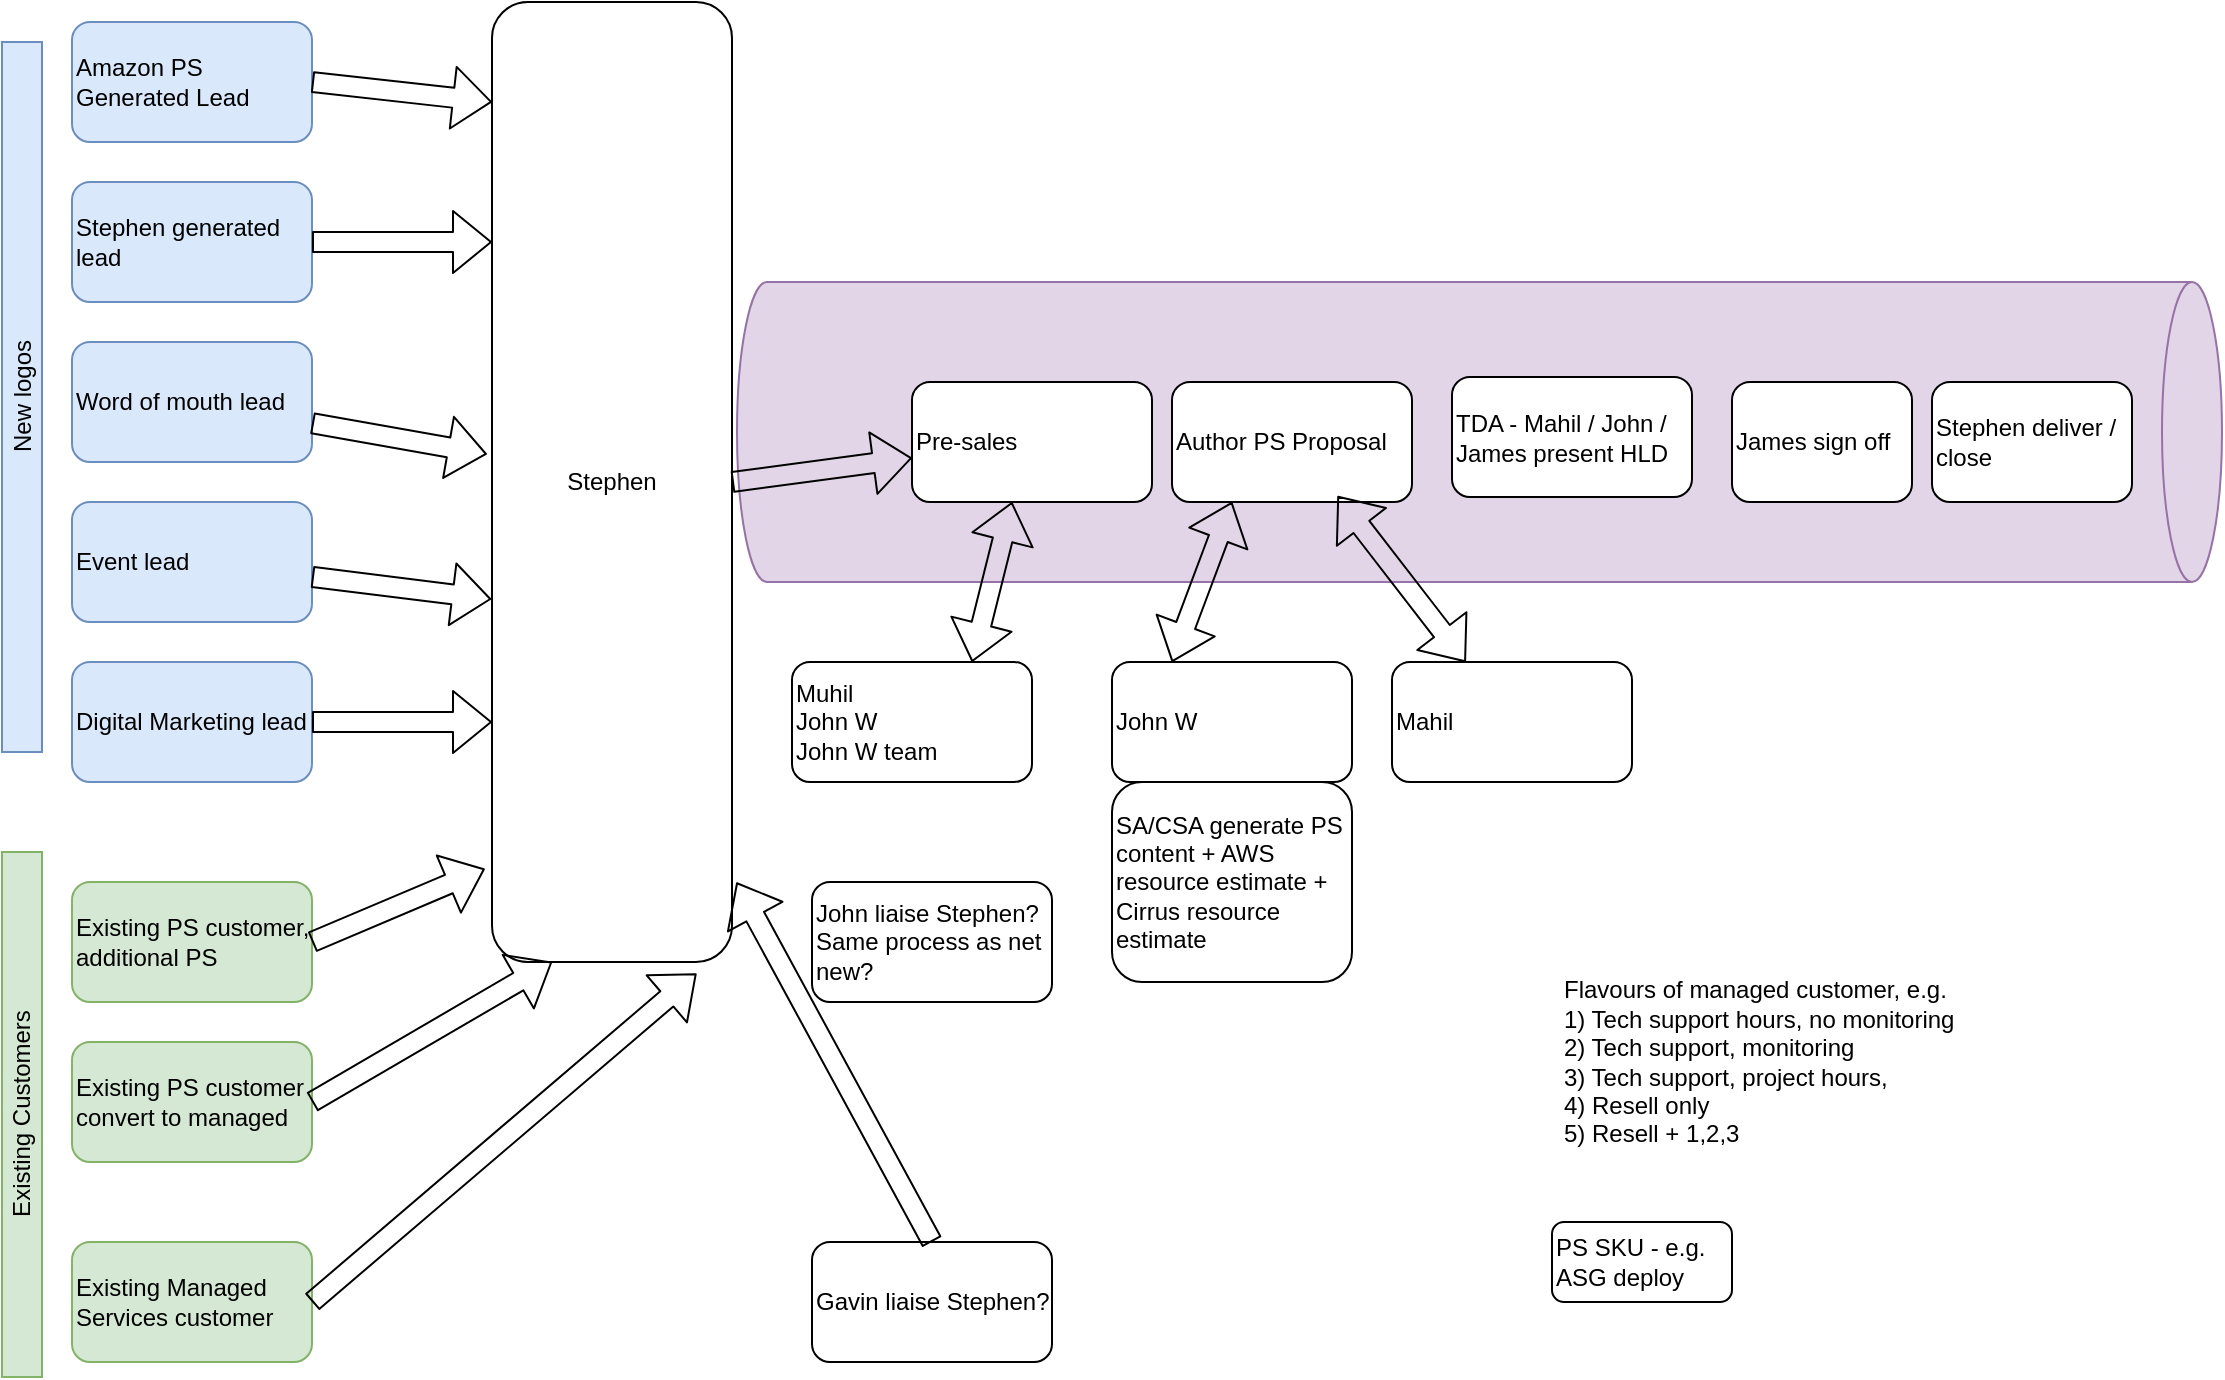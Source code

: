 <mxfile version="14.1.1" type="github" pages="4">
  <diagram id="ho1QO2U8nEk5dNVwzTMI" name="Sales Funnel">
    <mxGraphModel dx="1449" dy="675" grid="1" gridSize="10" guides="1" tooltips="1" connect="1" arrows="1" fold="1" page="1" pageScale="1" pageWidth="1169" pageHeight="827" math="0" shadow="0">
      <root>
        <mxCell id="0" />
        <mxCell id="1" parent="0" />
        <mxCell id="8zEjN8LGxmkn5kDTla0N-18" value="" style="shape=cylinder3;whiteSpace=wrap;html=1;boundedLbl=1;backgroundOutline=1;size=15;rotation=90;fillColor=#e1d5e7;strokeColor=#9673a6;" parent="1" vertex="1">
          <mxGeometry x="708.75" y="-66.25" width="150" height="742.5" as="geometry" />
        </mxCell>
        <mxCell id="KgLcx0yHhYFfOFIcbzr5-1" value="Amazon PS Generated Lead" style="rounded=1;whiteSpace=wrap;html=1;align=left;fillColor=#dae8fc;strokeColor=#6c8ebf;" parent="1" vertex="1">
          <mxGeometry x="80" y="100" width="120" height="60" as="geometry" />
        </mxCell>
        <mxCell id="KgLcx0yHhYFfOFIcbzr5-2" value="Stephen generated lead" style="rounded=1;whiteSpace=wrap;html=1;align=left;fillColor=#dae8fc;strokeColor=#6c8ebf;" parent="1" vertex="1">
          <mxGeometry x="80" y="180" width="120" height="60" as="geometry" />
        </mxCell>
        <mxCell id="KgLcx0yHhYFfOFIcbzr5-4" value="Existing Customers" style="text;html=1;strokeColor=#82b366;fillColor=#d5e8d4;align=center;verticalAlign=middle;whiteSpace=wrap;rounded=0;rotation=-90;" parent="1" vertex="1">
          <mxGeometry x="-76.25" y="636.25" width="262.5" height="20" as="geometry" />
        </mxCell>
        <mxCell id="KgLcx0yHhYFfOFIcbzr5-5" value="Word of mouth lead" style="rounded=1;whiteSpace=wrap;html=1;align=left;fillColor=#dae8fc;strokeColor=#6c8ebf;" parent="1" vertex="1">
          <mxGeometry x="80" y="260" width="120" height="60" as="geometry" />
        </mxCell>
        <mxCell id="KgLcx0yHhYFfOFIcbzr5-6" value="Event lead" style="rounded=1;whiteSpace=wrap;html=1;align=left;fillColor=#dae8fc;strokeColor=#6c8ebf;" parent="1" vertex="1">
          <mxGeometry x="80" y="340" width="120" height="60" as="geometry" />
        </mxCell>
        <mxCell id="KgLcx0yHhYFfOFIcbzr5-7" value="Digital Marketing lead" style="rounded=1;whiteSpace=wrap;html=1;align=left;fillColor=#dae8fc;strokeColor=#6c8ebf;" parent="1" vertex="1">
          <mxGeometry x="80" y="420" width="120" height="60" as="geometry" />
        </mxCell>
        <mxCell id="KgLcx0yHhYFfOFIcbzr5-9" value="Stephen" style="rounded=1;whiteSpace=wrap;html=1;align=center;" parent="1" vertex="1">
          <mxGeometry x="290" y="90" width="120" height="480" as="geometry" />
        </mxCell>
        <mxCell id="KgLcx0yHhYFfOFIcbzr5-10" value="Existing Managed Services customer" style="rounded=1;whiteSpace=wrap;html=1;align=left;fillColor=#d5e8d4;strokeColor=#82b366;" parent="1" vertex="1">
          <mxGeometry x="80" y="710" width="120" height="60" as="geometry" />
        </mxCell>
        <mxCell id="KgLcx0yHhYFfOFIcbzr5-12" value="Existing PS customer, additional PS" style="rounded=1;whiteSpace=wrap;html=1;align=left;fillColor=#d5e8d4;strokeColor=#82b366;" parent="1" vertex="1">
          <mxGeometry x="80" y="530" width="120" height="60" as="geometry" />
        </mxCell>
        <mxCell id="KgLcx0yHhYFfOFIcbzr5-13" value="Pre-sales" style="rounded=1;whiteSpace=wrap;html=1;align=left;" parent="1" vertex="1">
          <mxGeometry x="500" y="280" width="120" height="60" as="geometry" />
        </mxCell>
        <mxCell id="KgLcx0yHhYFfOFIcbzr5-14" value="Author PS Proposal" style="rounded=1;whiteSpace=wrap;html=1;align=left;" parent="1" vertex="1">
          <mxGeometry x="630" y="280" width="120" height="60" as="geometry" />
        </mxCell>
        <mxCell id="8zEjN8LGxmkn5kDTla0N-1" value="John W" style="rounded=1;whiteSpace=wrap;html=1;align=left;" parent="1" vertex="1">
          <mxGeometry x="600" y="420" width="120" height="60" as="geometry" />
        </mxCell>
        <mxCell id="8zEjN8LGxmkn5kDTla0N-2" value="James sign off" style="rounded=1;whiteSpace=wrap;html=1;align=left;" parent="1" vertex="1">
          <mxGeometry x="910" y="280" width="90" height="60" as="geometry" />
        </mxCell>
        <mxCell id="8zEjN8LGxmkn5kDTla0N-3" value="" style="shape=flexArrow;endArrow=classic;html=1;exitX=1;exitY=0.5;exitDx=0;exitDy=0;entryX=0.852;entryY=1.012;entryDx=0;entryDy=0;entryPerimeter=0;" parent="1" source="KgLcx0yHhYFfOFIcbzr5-10" target="KgLcx0yHhYFfOFIcbzr5-9" edge="1">
          <mxGeometry width="50" height="50" relative="1" as="geometry">
            <mxPoint x="620" y="510" as="sourcePoint" />
            <mxPoint x="670" y="460" as="targetPoint" />
          </mxGeometry>
        </mxCell>
        <mxCell id="8zEjN8LGxmkn5kDTla0N-4" value="" style="shape=flexArrow;endArrow=classic;html=1;exitX=1;exitY=0.5;exitDx=0;exitDy=0;entryX=-0.03;entryY=0.903;entryDx=0;entryDy=0;entryPerimeter=0;" parent="1" source="KgLcx0yHhYFfOFIcbzr5-12" target="KgLcx0yHhYFfOFIcbzr5-9" edge="1">
          <mxGeometry width="50" height="50" relative="1" as="geometry">
            <mxPoint x="210" y="580" as="sourcePoint" />
            <mxPoint x="270" y="560" as="targetPoint" />
          </mxGeometry>
        </mxCell>
        <mxCell id="8zEjN8LGxmkn5kDTla0N-5" value="" style="shape=flexArrow;endArrow=classic;html=1;exitX=1;exitY=0.5;exitDx=0;exitDy=0;entryX=0;entryY=0.75;entryDx=0;entryDy=0;" parent="1" target="KgLcx0yHhYFfOFIcbzr5-9" edge="1">
          <mxGeometry width="50" height="50" relative="1" as="geometry">
            <mxPoint x="200" y="450" as="sourcePoint" />
            <mxPoint x="350" y="220" as="targetPoint" />
          </mxGeometry>
        </mxCell>
        <mxCell id="8zEjN8LGxmkn5kDTla0N-6" value="Stephen deliver / close" style="rounded=1;whiteSpace=wrap;html=1;align=left;" parent="1" vertex="1">
          <mxGeometry x="1010" y="280" width="100" height="60" as="geometry" />
        </mxCell>
        <mxCell id="8zEjN8LGxmkn5kDTla0N-7" value="" style="shape=flexArrow;endArrow=classic;html=1;entryX=-0.003;entryY=0.622;entryDx=0;entryDy=0;entryPerimeter=0;" parent="1" source="KgLcx0yHhYFfOFIcbzr5-6" target="KgLcx0yHhYFfOFIcbzr5-9" edge="1">
          <mxGeometry width="50" height="50" relative="1" as="geometry">
            <mxPoint x="210" y="460" as="sourcePoint" />
            <mxPoint x="300" y="350" as="targetPoint" />
          </mxGeometry>
        </mxCell>
        <mxCell id="8zEjN8LGxmkn5kDTla0N-8" value="" style="shape=flexArrow;endArrow=classic;html=1;entryX=-0.021;entryY=0.471;entryDx=0;entryDy=0;entryPerimeter=0;" parent="1" source="KgLcx0yHhYFfOFIcbzr5-5" target="KgLcx0yHhYFfOFIcbzr5-9" edge="1">
          <mxGeometry width="50" height="50" relative="1" as="geometry">
            <mxPoint x="210" y="350" as="sourcePoint" />
            <mxPoint x="290" y="290" as="targetPoint" />
          </mxGeometry>
        </mxCell>
        <mxCell id="8zEjN8LGxmkn5kDTla0N-9" value="Gavin liaise Stephen?&lt;br&gt;" style="rounded=1;whiteSpace=wrap;html=1;align=left;" parent="1" vertex="1">
          <mxGeometry x="450" y="710" width="120" height="60" as="geometry" />
        </mxCell>
        <mxCell id="8zEjN8LGxmkn5kDTla0N-11" value="John liaise Stephen?Same process as net new?" style="rounded=1;whiteSpace=wrap;html=1;align=left;" parent="1" vertex="1">
          <mxGeometry x="450" y="530" width="120" height="60" as="geometry" />
        </mxCell>
        <mxCell id="8zEjN8LGxmkn5kDTla0N-12" value="" style="shape=flexArrow;endArrow=classic;html=1;exitX=0.5;exitY=0;exitDx=0;exitDy=0;entryX=1.019;entryY=0.917;entryDx=0;entryDy=0;entryPerimeter=0;" parent="1" source="8zEjN8LGxmkn5kDTla0N-9" target="KgLcx0yHhYFfOFIcbzr5-9" edge="1">
          <mxGeometry width="50" height="50" relative="1" as="geometry">
            <mxPoint x="390" y="610" as="sourcePoint" />
            <mxPoint x="391.04" y="489.1" as="targetPoint" />
          </mxGeometry>
        </mxCell>
        <mxCell id="8zEjN8LGxmkn5kDTla0N-13" value="" style="shape=flexArrow;endArrow=classic;html=1;entryX=0;entryY=0.25;entryDx=0;entryDy=0;exitX=1;exitY=0.5;exitDx=0;exitDy=0;" parent="1" source="KgLcx0yHhYFfOFIcbzr5-2" target="KgLcx0yHhYFfOFIcbzr5-9" edge="1">
          <mxGeometry width="50" height="50" relative="1" as="geometry">
            <mxPoint x="210" y="290" as="sourcePoint" />
            <mxPoint x="300" y="275" as="targetPoint" />
          </mxGeometry>
        </mxCell>
        <mxCell id="8zEjN8LGxmkn5kDTla0N-14" value="Mahil" style="rounded=1;whiteSpace=wrap;html=1;align=left;" parent="1" vertex="1">
          <mxGeometry x="740" y="420" width="120" height="60" as="geometry" />
        </mxCell>
        <mxCell id="8zEjN8LGxmkn5kDTla0N-16" value="" style="shape=flexArrow;endArrow=classic;html=1;exitX=1;exitY=0.5;exitDx=0;exitDy=0;" parent="1" source="KgLcx0yHhYFfOFIcbzr5-1" edge="1">
          <mxGeometry width="50" height="50" relative="1" as="geometry">
            <mxPoint x="210" y="220" as="sourcePoint" />
            <mxPoint x="290" y="140" as="targetPoint" />
          </mxGeometry>
        </mxCell>
        <mxCell id="8zEjN8LGxmkn5kDTla0N-17" value="" style="shape=flexArrow;endArrow=classic;html=1;exitX=1;exitY=0.5;exitDx=0;exitDy=0;" parent="1" source="KgLcx0yHhYFfOFIcbzr5-9" target="KgLcx0yHhYFfOFIcbzr5-13" edge="1">
          <mxGeometry width="50" height="50" relative="1" as="geometry">
            <mxPoint x="210" y="295.281" as="sourcePoint" />
            <mxPoint x="297.48" y="288.4" as="targetPoint" />
          </mxGeometry>
        </mxCell>
        <mxCell id="8zEjN8LGxmkn5kDTla0N-19" value="Existing PS customer convert to managed" style="rounded=1;whiteSpace=wrap;html=1;align=left;fillColor=#d5e8d4;strokeColor=#82b366;" parent="1" vertex="1">
          <mxGeometry x="80" y="610" width="120" height="60" as="geometry" />
        </mxCell>
        <mxCell id="8zEjN8LGxmkn5kDTla0N-20" value="Flavours of managed customer, e.g.&lt;br&gt;1) Tech support hours, no monitoring&lt;br&gt;2) Tech support, monitoring&lt;br&gt;3) Tech support, project hours,&amp;nbsp;&lt;br&gt;4) Resell only&lt;br&gt;5) Resell + 1,2,3" style="text;html=1;strokeColor=none;fillColor=none;align=left;verticalAlign=middle;whiteSpace=wrap;rounded=0;" parent="1" vertex="1">
          <mxGeometry x="823.75" y="610" width="246.25" height="20" as="geometry" />
        </mxCell>
        <mxCell id="8zEjN8LGxmkn5kDTla0N-22" value="" style="shape=flexArrow;endArrow=classic;startArrow=classic;html=1;exitX=0.25;exitY=0;exitDx=0;exitDy=0;entryX=0.25;entryY=1;entryDx=0;entryDy=0;" parent="1" edge="1" target="KgLcx0yHhYFfOFIcbzr5-14" source="8zEjN8LGxmkn5kDTla0N-1">
          <mxGeometry width="50" height="50" relative="1" as="geometry">
            <mxPoint x="700" y="420" as="sourcePoint" />
            <mxPoint x="720" y="340" as="targetPoint" />
          </mxGeometry>
        </mxCell>
        <mxCell id="8zEjN8LGxmkn5kDTla0N-23" value="SA/CSA generate PS content + AWS resource estimate + Cirrus resource estimate" style="rounded=1;whiteSpace=wrap;html=1;align=left;" parent="1" vertex="1">
          <mxGeometry x="600" y="480" width="120" height="100" as="geometry" />
        </mxCell>
        <mxCell id="8zEjN8LGxmkn5kDTla0N-24" value="New logos" style="text;html=1;strokeColor=#6c8ebf;fillColor=#dae8fc;align=center;verticalAlign=middle;whiteSpace=wrap;rounded=0;rotation=-90;" parent="1" vertex="1">
          <mxGeometry x="-122.5" y="277.5" width="355" height="20" as="geometry" />
        </mxCell>
        <mxCell id="8zEjN8LGxmkn5kDTla0N-26" value="" style="shape=flexArrow;endArrow=classic;html=1;exitX=1;exitY=0.5;exitDx=0;exitDy=0;entryX=0.25;entryY=1;entryDx=0;entryDy=0;" parent="1" source="8zEjN8LGxmkn5kDTla0N-19" target="KgLcx0yHhYFfOFIcbzr5-9" edge="1">
          <mxGeometry width="50" height="50" relative="1" as="geometry">
            <mxPoint x="200" y="636.25" as="sourcePoint" />
            <mxPoint x="270" y="636.25" as="targetPoint" />
          </mxGeometry>
        </mxCell>
        <mxCell id="hzwAfNqWGflxvxbllieF-1" value="Muhil&lt;br&gt;John W&lt;br&gt;John W team" style="rounded=1;whiteSpace=wrap;html=1;align=left;" parent="1" vertex="1">
          <mxGeometry x="440" y="420" width="120" height="60" as="geometry" />
        </mxCell>
        <mxCell id="hzwAfNqWGflxvxbllieF-2" value="" style="shape=flexArrow;endArrow=classic;startArrow=classic;html=1;exitX=0.75;exitY=0;exitDx=0;exitDy=0;entryX=0.75;entryY=1;entryDx=0;entryDy=0;" parent="1" edge="1">
          <mxGeometry width="50" height="50" relative="1" as="geometry">
            <mxPoint x="530" y="420.0" as="sourcePoint" />
            <mxPoint x="550" y="340.0" as="targetPoint" />
          </mxGeometry>
        </mxCell>
        <mxCell id="hzwAfNqWGflxvxbllieF-3" value="PS SKU - e.g. ASG deploy" style="rounded=1;whiteSpace=wrap;html=1;align=left;" parent="1" vertex="1">
          <mxGeometry x="820" y="700" width="90" height="40" as="geometry" />
        </mxCell>
        <mxCell id="wUik8fHGQ7iqgYN6UAxC-1" value="TDA - Mahil / John / James present HLD" style="rounded=1;whiteSpace=wrap;html=1;align=left;" vertex="1" parent="1">
          <mxGeometry x="770" y="277.5" width="120" height="60" as="geometry" />
        </mxCell>
        <mxCell id="wUik8fHGQ7iqgYN6UAxC-3" value="" style="shape=flexArrow;endArrow=classic;startArrow=classic;html=1;entryX=0.69;entryY=0.95;entryDx=0;entryDy=0;entryPerimeter=0;" edge="1" parent="1" source="8zEjN8LGxmkn5kDTla0N-14" target="KgLcx0yHhYFfOFIcbzr5-14">
          <mxGeometry width="50" height="50" relative="1" as="geometry">
            <mxPoint x="710" y="430" as="sourcePoint" />
            <mxPoint x="730" y="350" as="targetPoint" />
          </mxGeometry>
        </mxCell>
      </root>
    </mxGraphModel>
  </diagram>
  <diagram id="932f-S1QaRRjzjCXm46r" name="PS">
    <mxGraphModel dx="1449" dy="675" grid="1" gridSize="10" guides="1" tooltips="1" connect="1" arrows="1" fold="1" page="1" pageScale="1" pageWidth="1169" pageHeight="827" math="0" shadow="0">
      <root>
        <mxCell id="ET1MKJ4apy0ET9dkxIQE-0" />
        <mxCell id="ET1MKJ4apy0ET9dkxIQE-1" parent="ET1MKJ4apy0ET9dkxIQE-0" />
        <mxCell id="csxGHYVA_0lbzSThSeI9-0" value="Scheduling" style="rounded=1;whiteSpace=wrap;html=1;align=left;" parent="ET1MKJ4apy0ET9dkxIQE-1" vertex="1">
          <mxGeometry x="200" y="200" width="120" height="60" as="geometry" />
        </mxCell>
        <mxCell id="ssYrKZRzWKLqGrJXFF3S-0" value="Delivery/payment Milestones&amp;nbsp;" style="rounded=1;whiteSpace=wrap;html=1;align=left;" parent="ET1MKJ4apy0ET9dkxIQE-1" vertex="1">
          <mxGeometry x="60" y="200" width="120" height="60" as="geometry" />
        </mxCell>
        <mxCell id="ssYrKZRzWKLqGrJXFF3S-1" value="Discovery&lt;br&gt;Customer reported truthfully on prereq?" style="rounded=1;whiteSpace=wrap;html=1;align=left;" parent="ET1MKJ4apy0ET9dkxIQE-1" vertex="1">
          <mxGeometry x="340" y="200" width="120" height="60" as="geometry" />
        </mxCell>
        <mxCell id="ssYrKZRzWKLqGrJXFF3S-2" value="Breakpoint - ok to go?" style="rounded=1;whiteSpace=wrap;html=1;align=left;" parent="ET1MKJ4apy0ET9dkxIQE-1" vertex="1">
          <mxGeometry x="480" y="200" width="120" height="60" as="geometry" />
        </mxCell>
        <mxCell id="ssYrKZRzWKLqGrJXFF3S-3" value="Design" style="rounded=1;whiteSpace=wrap;html=1;align=left;" parent="ET1MKJ4apy0ET9dkxIQE-1" vertex="1">
          <mxGeometry x="620" y="200" width="120" height="60" as="geometry" />
        </mxCell>
        <mxCell id="SBBvhC0sCpfQM56uXKch-0" value="John W own design doc?" style="rounded=1;whiteSpace=wrap;html=1;align=left;" parent="ET1MKJ4apy0ET9dkxIQE-1" vertex="1">
          <mxGeometry x="620" y="270" width="120" height="60" as="geometry" />
        </mxCell>
        <mxCell id="SBBvhC0sCpfQM56uXKch-1" value="John W team author" style="rounded=1;whiteSpace=wrap;html=1;align=left;" parent="ET1MKJ4apy0ET9dkxIQE-1" vertex="1">
          <mxGeometry x="620" y="340" width="120" height="60" as="geometry" />
        </mxCell>
        <mxCell id="SBBvhC0sCpfQM56uXKch-2" value="Design sign off" style="rounded=1;whiteSpace=wrap;html=1;align=left;" parent="ET1MKJ4apy0ET9dkxIQE-1" vertex="1">
          <mxGeometry x="890" y="200" width="120" height="60" as="geometry" />
        </mxCell>
        <mxCell id="SBBvhC0sCpfQM56uXKch-3" value="TDA" style="rounded=1;whiteSpace=wrap;html=1;align=left;" parent="ET1MKJ4apy0ET9dkxIQE-1" vertex="1">
          <mxGeometry x="750" y="200" width="120" height="60" as="geometry" />
        </mxCell>
        <mxCell id="SBBvhC0sCpfQM56uXKch-4" value="Implementation" style="rounded=1;whiteSpace=wrap;html=1;align=left;" parent="ET1MKJ4apy0ET9dkxIQE-1" vertex="1">
          <mxGeometry x="1020" y="200" width="120" height="60" as="geometry" />
        </mxCell>
        <mxCell id="SBBvhC0sCpfQM56uXKch-5" value="Documentation" style="rounded=1;whiteSpace=wrap;html=1;align=left;" parent="ET1MKJ4apy0ET9dkxIQE-1" vertex="1">
          <mxGeometry x="1160" y="200" width="120" height="60" as="geometry" />
        </mxCell>
        <mxCell id="SBBvhC0sCpfQM56uXKch-6" value="Project sign off" style="rounded=1;whiteSpace=wrap;html=1;align=left;" parent="ET1MKJ4apy0ET9dkxIQE-1" vertex="1">
          <mxGeometry x="1300" y="200" width="120" height="60" as="geometry" />
        </mxCell>
        <mxCell id="SBBvhC0sCpfQM56uXKch-7" value="John W own solution documentation sign off?" style="rounded=1;whiteSpace=wrap;html=1;align=left;" parent="ET1MKJ4apy0ET9dkxIQE-1" vertex="1">
          <mxGeometry x="1160" y="270" width="120" height="60" as="geometry" />
        </mxCell>
        <mxCell id="SBBvhC0sCpfQM56uXKch-8" value="Sales close out&amp;nbsp; / expand" style="rounded=1;whiteSpace=wrap;html=1;align=left;" parent="ET1MKJ4apy0ET9dkxIQE-1" vertex="1">
          <mxGeometry x="1440" y="200" width="120" height="60" as="geometry" />
        </mxCell>
        <mxCell id="Aykso3s4_XLSSmcP3YIh-0" value="PS breakdown&lt;br&gt;&lt;br&gt;1.App Migrations&lt;br&gt;2. Well Arch Reviews&lt;br&gt;3.&amp;nbsp;" style="text;html=1;strokeColor=none;fillColor=none;align=left;verticalAlign=middle;whiteSpace=wrap;rounded=0;" parent="ET1MKJ4apy0ET9dkxIQE-1" vertex="1">
          <mxGeometry x="100" y="480" width="130" height="20" as="geometry" />
        </mxCell>
        <mxCell id="Aykso3s4_XLSSmcP3YIh-1" value="If these processes look ok - would any of previous issues been caught?" style="text;html=1;strokeColor=none;fillColor=none;align=center;verticalAlign=middle;whiteSpace=wrap;rounded=0;" parent="ET1MKJ4apy0ET9dkxIQE-1" vertex="1">
          <mxGeometry x="550" y="490" width="410" height="20" as="geometry" />
        </mxCell>
        <mxCell id="Aykso3s4_XLSSmcP3YIh-2" value="Documentation - opp to bill 2 days+ light/full doc" style="text;html=1;strokeColor=none;fillColor=none;align=center;verticalAlign=middle;whiteSpace=wrap;rounded=0;" parent="ET1MKJ4apy0ET9dkxIQE-1" vertex="1">
          <mxGeometry x="320" y="580" width="160" height="20" as="geometry" />
        </mxCell>
        <mxCell id="S5VU15MbwlWNfS7kyp7R-0" value="e.g. DNS ownership" style="rounded=1;whiteSpace=wrap;html=1;align=left;" parent="ET1MKJ4apy0ET9dkxIQE-1" vertex="1">
          <mxGeometry x="340" y="290" width="120" height="40" as="geometry" />
        </mxCell>
      </root>
    </mxGraphModel>
  </diagram>
  <diagram id="odW1iXzeqLhZ5GxUIzrW" name="MS">
    <mxGraphModel dx="877" dy="643" grid="1" gridSize="10" guides="1" tooltips="1" connect="1" arrows="1" fold="1" page="1" pageScale="1" pageWidth="1169" pageHeight="827" math="0" shadow="0">
      <root>
        <mxCell id="pt1xglrDcdgQ7_IVC4mi-0" />
        <mxCell id="pt1xglrDcdgQ7_IVC4mi-1" parent="pt1xglrDcdgQ7_IVC4mi-0" />
        <mxCell id="2shBsdNcsNnZIBX6vlr2-0" value="Monitoring alarm" style="rounded=1;whiteSpace=wrap;html=1;align=left;" parent="pt1xglrDcdgQ7_IVC4mi-1" vertex="1">
          <mxGeometry x="80" y="140" width="120" height="60" as="geometry" />
        </mxCell>
        <mxCell id="2shBsdNcsNnZIBX6vlr2-1" value="Customer call" style="rounded=1;whiteSpace=wrap;html=1;align=left;" parent="pt1xglrDcdgQ7_IVC4mi-1" vertex="1">
          <mxGeometry x="80" y="210" width="120" height="60" as="geometry" />
        </mxCell>
        <mxCell id="2shBsdNcsNnZIBX6vlr2-3" value="Customer email" style="rounded=1;whiteSpace=wrap;html=1;align=left;" parent="pt1xglrDcdgQ7_IVC4mi-1" vertex="1">
          <mxGeometry x="80" y="280" width="120" height="60" as="geometry" />
        </mxCell>
        <mxCell id="2shBsdNcsNnZIBX6vlr2-4" value="Contractual scheduled job" style="rounded=1;whiteSpace=wrap;html=1;align=left;" parent="pt1xglrDcdgQ7_IVC4mi-1" vertex="1">
          <mxGeometry x="80" y="70" width="120" height="60" as="geometry" />
        </mxCell>
        <mxCell id="2shBsdNcsNnZIBX6vlr2-5" value="Time tracking (JIRA)" style="rounded=1;whiteSpace=wrap;html=1;align=center;" parent="pt1xglrDcdgQ7_IVC4mi-1" vertex="1">
          <mxGeometry x="80" y="510" width="1030" height="40" as="geometry" />
        </mxCell>
        <mxCell id="2shBsdNcsNnZIBX6vlr2-6" value="Gavin" style="rounded=1;whiteSpace=wrap;html=1;align=left;" parent="pt1xglrDcdgQ7_IVC4mi-1" vertex="1">
          <mxGeometry x="510" y="300" width="120" height="60" as="geometry" />
        </mxCell>
        <mxCell id="2shBsdNcsNnZIBX6vlr2-7" value="CSA1" style="rounded=1;whiteSpace=wrap;html=1;align=left;" parent="pt1xglrDcdgQ7_IVC4mi-1" vertex="1">
          <mxGeometry x="630" y="200" width="120" height="60" as="geometry" />
        </mxCell>
        <mxCell id="2shBsdNcsNnZIBX6vlr2-8" value="CSA2" style="rounded=1;whiteSpace=wrap;html=1;align=left;" parent="pt1xglrDcdgQ7_IVC4mi-1" vertex="1">
          <mxGeometry x="630" y="260" width="120" height="60" as="geometry" />
        </mxCell>
        <mxCell id="2shBsdNcsNnZIBX6vlr2-9" value="CSA3" style="rounded=1;whiteSpace=wrap;html=1;align=left;" parent="pt1xglrDcdgQ7_IVC4mi-1" vertex="1">
          <mxGeometry x="630" y="320" width="120" height="60" as="geometry" />
        </mxCell>
        <mxCell id="2shBsdNcsNnZIBX6vlr2-11" value="Level 1 resolution&amp;nbsp;&lt;br&gt;Level 2 resolution&lt;br&gt;Level 3 resolution&lt;br&gt;Tickets per month - managment visibility&lt;br&gt;Tickets per month - customer visibility&lt;br&gt;Knowledge base - google drive doc - some confluence&lt;br&gt;Meeting notes - confluence" style="text;html=1;strokeColor=none;fillColor=none;align=left;verticalAlign=middle;whiteSpace=wrap;rounded=0;" parent="pt1xglrDcdgQ7_IVC4mi-1" vertex="1">
          <mxGeometry x="360" y="50" width="430" height="90" as="geometry" />
        </mxCell>
        <mxCell id="2shBsdNcsNnZIBX6vlr2-12" value="What are the typical work items of managed services?&lt;br&gt;&lt;br&gt;Break/fix of apps?&lt;br&gt;Fault finding&lt;br&gt;Log inspection&lt;br&gt;Security assessments&lt;br&gt;&lt;br&gt;&lt;br&gt;Some customers - x hours&lt;br&gt;" style="text;html=1;strokeColor=none;fillColor=none;align=left;verticalAlign=middle;whiteSpace=wrap;rounded=0;" parent="pt1xglrDcdgQ7_IVC4mi-1" vertex="1">
          <mxGeometry x="860" y="57.5" width="200" height="85" as="geometry" />
        </mxCell>
        <mxCell id="XVN6_RgXjoho-c4xiv_S-0" value="Deployments" style="rounded=1;whiteSpace=wrap;html=1;align=left;" parent="pt1xglrDcdgQ7_IVC4mi-1" vertex="1">
          <mxGeometry x="340" y="260" width="120" height="60" as="geometry" />
        </mxCell>
        <mxCell id="XVN6_RgXjoho-c4xiv_S-1" value="Slack channel" style="rounded=1;whiteSpace=wrap;html=1;align=left;" parent="pt1xglrDcdgQ7_IVC4mi-1" vertex="1">
          <mxGeometry x="80" y="354" width="120" height="60" as="geometry" />
        </mxCell>
        <mxCell id="XVN6_RgXjoho-c4xiv_S-2" value="Ticketing (JIRA)" style="rounded=1;whiteSpace=wrap;html=1;align=center;" parent="pt1xglrDcdgQ7_IVC4mi-1" vertex="1">
          <mxGeometry x="80" y="452" width="1030" height="40" as="geometry" />
        </mxCell>
      </root>
    </mxGraphModel>
  </diagram>
  <diagram id="sbCibIw5ACaEraMgq-wK" name="On call">
    <mxGraphModel dx="1449" dy="675" grid="1" gridSize="10" guides="1" tooltips="1" connect="1" arrows="1" fold="1" page="1" pageScale="1" pageWidth="1169" pageHeight="827" math="0" shadow="0">
      <root>
        <mxCell id="DClgyrICZ7YlJ-G9F5il-0" />
        <mxCell id="DClgyrICZ7YlJ-G9F5il-1" parent="DClgyrICZ7YlJ-G9F5il-0" />
        <mxCell id="DClgyrICZ7YlJ-G9F5il-2" value="" style="rounded=1;whiteSpace=wrap;html=1;align=left;" vertex="1" parent="DClgyrICZ7YlJ-G9F5il-1">
          <mxGeometry x="100" y="180" width="120" height="60" as="geometry" />
        </mxCell>
      </root>
    </mxGraphModel>
  </diagram>
</mxfile>
